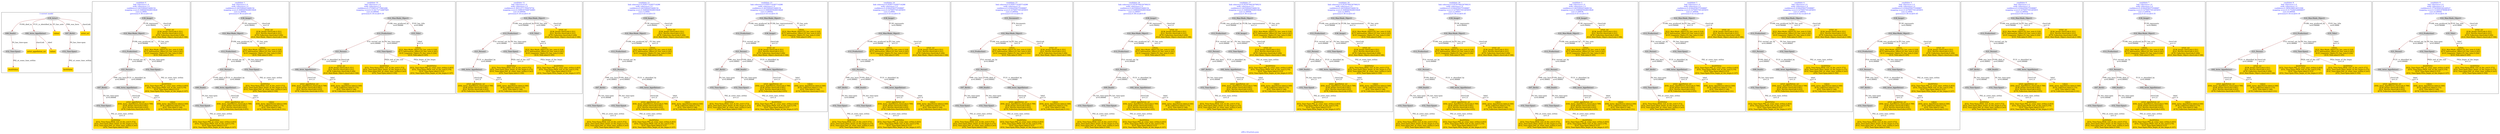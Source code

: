 digraph n0 {
fontcolor="blue"
remincross="true"
label="s09-s-18-artists.json"
subgraph cluster_0 {
label="1-correct model"
n2[style="filled",color="white",fillcolor="lightgray",label="E39_Actor1"];
n3[style="filled",color="white",fillcolor="lightgray",label="E69_Death1"];
n4[style="filled",color="white",fillcolor="lightgray",label="E82_Actor_Appellation1"];
n5[shape="plaintext",style="filled",fillcolor="gold",label="values"];
n6[style="filled",color="white",fillcolor="lightgray",label="E67_Birth1"];
n7[shape="plaintext",style="filled",fillcolor="gold",label="artist_uri"];
n8[style="filled",color="white",fillcolor="lightgray",label="E52_Time-Span1"];
n9[shape="plaintext",style="filled",fillcolor="gold",label="birthValue"];
n10[style="filled",color="white",fillcolor="lightgray",label="E52_Time-Span2"];
n11[shape="plaintext",style="filled",fillcolor="gold",label="deathValue"];
n12[shape="plaintext",style="filled",fillcolor="gold",label="artist_appellation_uri"];
n13[shape="plaintext",style="filled",fillcolor="gold",label="values"];
}
subgraph cluster_1 {
label="candidate 0\nlink coherence:1.0\nnode coherence:1.0\nconfidence:0.4435064453468154\nmapping score:0.5089465928933828\ncost:12.9994\n-precision:0.38-recall:0.45"
n15[style="filled",color="white",fillcolor="lightgray",label="E12_Production1"];
n16[style="filled",color="white",fillcolor="lightgray",label="E21_Person1"];
n17[style="filled",color="white",fillcolor="lightgray",label="E52_Time-Span2"];
n18[style="filled",color="white",fillcolor="lightgray",label="E67_Birth1"];
n19[style="filled",color="white",fillcolor="lightgray",label="E82_Actor_Appellation1"];
n20[style="filled",color="white",fillcolor="lightgray",label="E22_Man-Made_Object1"];
n21[style="filled",color="white",fillcolor="lightgray",label="E38_Image1"];
n22[style="filled",color="white",fillcolor="lightgray",label="E52_Time-Span1"];
n23[shape="plaintext",style="filled",fillcolor="gold",label="values\n[E22_Man-Made_Object,P3_has_note,0.318]\n[E73_Information_Object,P3_has_note,0.291]\n[E33_Linguistic_Object,P3_has_note,0.226]\n[E35_Title,label,0.165]"];
n24[shape="plaintext",style="filled",fillcolor="gold",label="artist_appellation_uri\n[E82_Actor_Appellation,classLink,0.799]\n[E38_Image,classLink,0.091]\n[E21_Person,classLink,0.055]\n[E78_Collection,classLink,0.055]"];
n25[shape="plaintext",style="filled",fillcolor="gold",label="birthValue\n[E52_Time-Span,P82b_end_of_the_end,0.373]\n[E52_Time-Span,P82a_begin_of_the_begin,0.275]\n[E52_Time-Span,P82_at_some_time_within,0.243]\n[E52_Time-Span,label,0.109]"];
n26[shape="plaintext",style="filled",fillcolor="gold",label="values\n[E82_Actor_Appellation,label,0.546]\n[E78_Collection,label,0.175]\n[E35_Title,label,0.148]\n[E78_Collection,classLink,0.131]"];
n27[shape="plaintext",style="filled",fillcolor="gold",label="deathValue\n[E52_Time-Span,P82_at_some_time_within,0.403]\n[E52_Time-Span,P82b_end_of_the_end,0.278]\n[E52_Time-Span,label,0.212]\n[E52_Time-Span,P82a_begin_of_the_begin,0.107]"];
n28[shape="plaintext",style="filled",fillcolor="gold",label="artist_uri\n[E38_Image,classLink,0.351]\n[E21_Person,classLink,0.251]\n[E78_Collection,classLink,0.209]\n[E22_Man-Made_Object,classLink,0.188]"];
}
subgraph cluster_2 {
label="candidate 1\nlink coherence:1.0\nnode coherence:1.0\nconfidence:0.4435064453468154\nmapping score:0.5089465928933828\ncost:12.99944\n-precision:0.38-recall:0.45"
n30[style="filled",color="white",fillcolor="lightgray",label="E12_Production1"];
n31[style="filled",color="white",fillcolor="lightgray",label="E21_Person1"];
n32[style="filled",color="white",fillcolor="lightgray",label="E52_Time-Span2"];
n33[style="filled",color="white",fillcolor="lightgray",label="E69_Death1"];
n34[style="filled",color="white",fillcolor="lightgray",label="E82_Actor_Appellation1"];
n35[style="filled",color="white",fillcolor="lightgray",label="E22_Man-Made_Object1"];
n36[style="filled",color="white",fillcolor="lightgray",label="E38_Image1"];
n37[style="filled",color="white",fillcolor="lightgray",label="E52_Time-Span4"];
n38[shape="plaintext",style="filled",fillcolor="gold",label="values\n[E22_Man-Made_Object,P3_has_note,0.318]\n[E73_Information_Object,P3_has_note,0.291]\n[E33_Linguistic_Object,P3_has_note,0.226]\n[E35_Title,label,0.165]"];
n39[shape="plaintext",style="filled",fillcolor="gold",label="deathValue\n[E52_Time-Span,P82_at_some_time_within,0.403]\n[E52_Time-Span,P82b_end_of_the_end,0.278]\n[E52_Time-Span,label,0.212]\n[E52_Time-Span,P82a_begin_of_the_begin,0.107]"];
n40[shape="plaintext",style="filled",fillcolor="gold",label="artist_appellation_uri\n[E82_Actor_Appellation,classLink,0.799]\n[E38_Image,classLink,0.091]\n[E21_Person,classLink,0.055]\n[E78_Collection,classLink,0.055]"];
n41[shape="plaintext",style="filled",fillcolor="gold",label="values\n[E82_Actor_Appellation,label,0.546]\n[E78_Collection,label,0.175]\n[E35_Title,label,0.148]\n[E78_Collection,classLink,0.131]"];
n42[shape="plaintext",style="filled",fillcolor="gold",label="artist_uri\n[E38_Image,classLink,0.351]\n[E21_Person,classLink,0.251]\n[E78_Collection,classLink,0.209]\n[E22_Man-Made_Object,classLink,0.188]"];
n43[shape="plaintext",style="filled",fillcolor="gold",label="birthValue\n[E52_Time-Span,P82b_end_of_the_end,0.373]\n[E52_Time-Span,P82a_begin_of_the_begin,0.275]\n[E52_Time-Span,P82_at_some_time_within,0.243]\n[E52_Time-Span,label,0.109]"];
}
subgraph cluster_3 {
label="candidate 10\nlink coherence:1.0\nnode coherence:1.0\nconfidence:0.37358514773963286\nmapping score:0.5134172714687665\ncost:10.99949\n-precision:0.18-recall:0.18"
n45[style="filled",color="white",fillcolor="lightgray",label="E12_Production1"];
n46[style="filled",color="white",fillcolor="lightgray",label="E21_Person1"];
n47[style="filled",color="white",fillcolor="lightgray",label="E52_Time-Span2"];
n48[style="filled",color="white",fillcolor="lightgray",label="E82_Actor_Appellation1"];
n49[style="filled",color="white",fillcolor="lightgray",label="E22_Man-Made_Object1"];
n50[style="filled",color="white",fillcolor="lightgray",label="E35_Title1"];
n51[shape="plaintext",style="filled",fillcolor="gold",label="birthValue\n[E52_Time-Span,P82b_end_of_the_end,0.373]\n[E52_Time-Span,P82a_begin_of_the_begin,0.275]\n[E52_Time-Span,P82_at_some_time_within,0.243]\n[E52_Time-Span,label,0.109]"];
n52[shape="plaintext",style="filled",fillcolor="gold",label="values\n[E22_Man-Made_Object,P3_has_note,0.318]\n[E73_Information_Object,P3_has_note,0.291]\n[E33_Linguistic_Object,P3_has_note,0.226]\n[E35_Title,label,0.165]"];
n53[shape="plaintext",style="filled",fillcolor="gold",label="artist_appellation_uri\n[E82_Actor_Appellation,classLink,0.799]\n[E38_Image,classLink,0.091]\n[E21_Person,classLink,0.055]\n[E78_Collection,classLink,0.055]"];
n54[shape="plaintext",style="filled",fillcolor="gold",label="values\n[E82_Actor_Appellation,label,0.546]\n[E78_Collection,label,0.175]\n[E35_Title,label,0.148]\n[E78_Collection,classLink,0.131]"];
n55[shape="plaintext",style="filled",fillcolor="gold",label="artist_uri\n[E38_Image,classLink,0.351]\n[E21_Person,classLink,0.251]\n[E78_Collection,classLink,0.209]\n[E22_Man-Made_Object,classLink,0.188]"];
n56[shape="plaintext",style="filled",fillcolor="gold",label="deathValue\n[E52_Time-Span,P82_at_some_time_within,0.403]\n[E52_Time-Span,P82b_end_of_the_end,0.278]\n[E52_Time-Span,label,0.212]\n[E52_Time-Span,P82a_begin_of_the_begin,0.107]"];
}
subgraph cluster_4 {
label="candidate 11\nlink coherence:1.0\nnode coherence:1.0\nconfidence:0.36312571795679754\nmapping score:0.5099307948744881\ncost:10.99949\n-precision:0.18-recall:0.18"
n58[style="filled",color="white",fillcolor="lightgray",label="E12_Production1"];
n59[style="filled",color="white",fillcolor="lightgray",label="E21_Person1"];
n60[style="filled",color="white",fillcolor="lightgray",label="E52_Time-Span2"];
n61[style="filled",color="white",fillcolor="lightgray",label="E82_Actor_Appellation1"];
n62[style="filled",color="white",fillcolor="lightgray",label="E22_Man-Made_Object1"];
n63[style="filled",color="white",fillcolor="lightgray",label="E35_Title1"];
n64[shape="plaintext",style="filled",fillcolor="gold",label="birthValue\n[E52_Time-Span,P82b_end_of_the_end,0.373]\n[E52_Time-Span,P82a_begin_of_the_begin,0.275]\n[E52_Time-Span,P82_at_some_time_within,0.243]\n[E52_Time-Span,label,0.109]"];
n65[shape="plaintext",style="filled",fillcolor="gold",label="values\n[E22_Man-Made_Object,P3_has_note,0.318]\n[E73_Information_Object,P3_has_note,0.291]\n[E33_Linguistic_Object,P3_has_note,0.226]\n[E35_Title,label,0.165]"];
n66[shape="plaintext",style="filled",fillcolor="gold",label="artist_appellation_uri\n[E82_Actor_Appellation,classLink,0.799]\n[E38_Image,classLink,0.091]\n[E21_Person,classLink,0.055]\n[E78_Collection,classLink,0.055]"];
n67[shape="plaintext",style="filled",fillcolor="gold",label="values\n[E82_Actor_Appellation,label,0.546]\n[E78_Collection,label,0.175]\n[E35_Title,label,0.148]\n[E78_Collection,classLink,0.131]"];
n68[shape="plaintext",style="filled",fillcolor="gold",label="deathValue\n[E52_Time-Span,P82_at_some_time_within,0.403]\n[E52_Time-Span,P82b_end_of_the_end,0.278]\n[E52_Time-Span,label,0.212]\n[E52_Time-Span,P82a_begin_of_the_begin,0.107]"];
n69[shape="plaintext",style="filled",fillcolor="gold",label="artist_uri\n[E38_Image,classLink,0.351]\n[E21_Person,classLink,0.251]\n[E78_Collection,classLink,0.209]\n[E22_Man-Made_Object,classLink,0.188]"];
}
subgraph cluster_5 {
label="candidate 12\nlink coherence:0.9285714285714286\nnode coherence:1.0\nconfidence:0.4435064453468154\nmapping score:0.5089465928933828\ncost:13.9994\n-precision:0.43-recall:0.55"
n71[style="filled",color="white",fillcolor="lightgray",label="E12_Production1"];
n72[style="filled",color="white",fillcolor="lightgray",label="E21_Person1"];
n73[style="filled",color="white",fillcolor="lightgray",label="E67_Birth1"];
n74[style="filled",color="white",fillcolor="lightgray",label="E69_Death1"];
n75[style="filled",color="white",fillcolor="lightgray",label="E82_Actor_Appellation1"];
n76[style="filled",color="white",fillcolor="lightgray",label="E22_Man-Made_Object1"];
n77[style="filled",color="white",fillcolor="lightgray",label="E38_Image1"];
n78[style="filled",color="white",fillcolor="lightgray",label="E52_Time-Span1"];
n79[style="filled",color="white",fillcolor="lightgray",label="E52_Time-Span4"];
n80[shape="plaintext",style="filled",fillcolor="gold",label="values\n[E22_Man-Made_Object,P3_has_note,0.318]\n[E73_Information_Object,P3_has_note,0.291]\n[E33_Linguistic_Object,P3_has_note,0.226]\n[E35_Title,label,0.165]"];
n81[shape="plaintext",style="filled",fillcolor="gold",label="deathValue\n[E52_Time-Span,P82_at_some_time_within,0.403]\n[E52_Time-Span,P82b_end_of_the_end,0.278]\n[E52_Time-Span,label,0.212]\n[E52_Time-Span,P82a_begin_of_the_begin,0.107]"];
n82[shape="plaintext",style="filled",fillcolor="gold",label="artist_appellation_uri\n[E82_Actor_Appellation,classLink,0.799]\n[E38_Image,classLink,0.091]\n[E21_Person,classLink,0.055]\n[E78_Collection,classLink,0.055]"];
n83[shape="plaintext",style="filled",fillcolor="gold",label="birthValue\n[E52_Time-Span,P82b_end_of_the_end,0.373]\n[E52_Time-Span,P82a_begin_of_the_begin,0.275]\n[E52_Time-Span,P82_at_some_time_within,0.243]\n[E52_Time-Span,label,0.109]"];
n84[shape="plaintext",style="filled",fillcolor="gold",label="values\n[E82_Actor_Appellation,label,0.546]\n[E78_Collection,label,0.175]\n[E35_Title,label,0.148]\n[E78_Collection,classLink,0.131]"];
n85[shape="plaintext",style="filled",fillcolor="gold",label="artist_uri\n[E38_Image,classLink,0.351]\n[E21_Person,classLink,0.251]\n[E78_Collection,classLink,0.209]\n[E22_Man-Made_Object,classLink,0.188]"];
}
subgraph cluster_6 {
label="candidate 13\nlink coherence:0.9285714285714286\nnode coherence:1.0\nconfidence:0.4435064453468154\nmapping score:0.5089465928933828\ncost:13.99944\n-precision:0.43-recall:0.55"
n87[style="filled",color="white",fillcolor="lightgray",label="E12_Production1"];
n88[style="filled",color="white",fillcolor="lightgray",label="E21_Person1"];
n89[style="filled",color="white",fillcolor="lightgray",label="E67_Birth1"];
n90[style="filled",color="white",fillcolor="lightgray",label="E69_Death1"];
n91[style="filled",color="white",fillcolor="lightgray",label="E82_Actor_Appellation1"];
n92[style="filled",color="white",fillcolor="lightgray",label="E22_Man-Made_Object1"];
n93[style="filled",color="white",fillcolor="lightgray",label="E38_Image1"];
n94[style="filled",color="white",fillcolor="lightgray",label="E52_Time-Span1"];
n95[style="filled",color="white",fillcolor="lightgray",label="E52_Time-Span3"];
n96[shape="plaintext",style="filled",fillcolor="gold",label="values\n[E22_Man-Made_Object,P3_has_note,0.318]\n[E73_Information_Object,P3_has_note,0.291]\n[E33_Linguistic_Object,P3_has_note,0.226]\n[E35_Title,label,0.165]"];
n97[shape="plaintext",style="filled",fillcolor="gold",label="deathValue\n[E52_Time-Span,P82_at_some_time_within,0.403]\n[E52_Time-Span,P82b_end_of_the_end,0.278]\n[E52_Time-Span,label,0.212]\n[E52_Time-Span,P82a_begin_of_the_begin,0.107]"];
n98[shape="plaintext",style="filled",fillcolor="gold",label="artist_appellation_uri\n[E82_Actor_Appellation,classLink,0.799]\n[E38_Image,classLink,0.091]\n[E21_Person,classLink,0.055]\n[E78_Collection,classLink,0.055]"];
n99[shape="plaintext",style="filled",fillcolor="gold",label="birthValue\n[E52_Time-Span,P82b_end_of_the_end,0.373]\n[E52_Time-Span,P82a_begin_of_the_begin,0.275]\n[E52_Time-Span,P82_at_some_time_within,0.243]\n[E52_Time-Span,label,0.109]"];
n100[shape="plaintext",style="filled",fillcolor="gold",label="values\n[E82_Actor_Appellation,label,0.546]\n[E78_Collection,label,0.175]\n[E35_Title,label,0.148]\n[E78_Collection,classLink,0.131]"];
n101[shape="plaintext",style="filled",fillcolor="gold",label="artist_uri\n[E38_Image,classLink,0.351]\n[E21_Person,classLink,0.251]\n[E78_Collection,classLink,0.209]\n[E22_Man-Made_Object,classLink,0.188]"];
}
subgraph cluster_7 {
label="candidate 14\nlink coherence:0.9285714285714286\nnode coherence:1.0\nconfidence:0.41642058375508967\nmapping score:0.5276957501405855\ncost:13.9994\n-precision:0.43-recall:0.55"
n103[style="filled",color="white",fillcolor="lightgray",label="E12_Production1"];
n104[style="filled",color="white",fillcolor="lightgray",label="E21_Person1"];
n105[style="filled",color="white",fillcolor="lightgray",label="E67_Birth1"];
n106[style="filled",color="white",fillcolor="lightgray",label="E69_Death1"];
n107[style="filled",color="white",fillcolor="lightgray",label="E82_Actor_Appellation1"];
n108[style="filled",color="white",fillcolor="lightgray",label="E22_Man-Made_Object1"];
n109[style="filled",color="white",fillcolor="lightgray",label="E38_Image1"];
n110[style="filled",color="white",fillcolor="lightgray",label="E52_Time-Span1"];
n111[style="filled",color="white",fillcolor="lightgray",label="E52_Time-Span4"];
n112[shape="plaintext",style="filled",fillcolor="gold",label="values\n[E22_Man-Made_Object,P3_has_note,0.318]\n[E73_Information_Object,P3_has_note,0.291]\n[E33_Linguistic_Object,P3_has_note,0.226]\n[E35_Title,label,0.165]"];
n113[shape="plaintext",style="filled",fillcolor="gold",label="deathValue\n[E52_Time-Span,P82_at_some_time_within,0.403]\n[E52_Time-Span,P82b_end_of_the_end,0.278]\n[E52_Time-Span,label,0.212]\n[E52_Time-Span,P82a_begin_of_the_begin,0.107]"];
n114[shape="plaintext",style="filled",fillcolor="gold",label="artist_appellation_uri\n[E82_Actor_Appellation,classLink,0.799]\n[E38_Image,classLink,0.091]\n[E21_Person,classLink,0.055]\n[E78_Collection,classLink,0.055]"];
n115[shape="plaintext",style="filled",fillcolor="gold",label="birthValue\n[E52_Time-Span,P82b_end_of_the_end,0.373]\n[E52_Time-Span,P82a_begin_of_the_begin,0.275]\n[E52_Time-Span,P82_at_some_time_within,0.243]\n[E52_Time-Span,label,0.109]"];
n116[shape="plaintext",style="filled",fillcolor="gold",label="values\n[E82_Actor_Appellation,label,0.546]\n[E78_Collection,label,0.175]\n[E35_Title,label,0.148]\n[E78_Collection,classLink,0.131]"];
n117[shape="plaintext",style="filled",fillcolor="gold",label="artist_uri\n[E38_Image,classLink,0.351]\n[E21_Person,classLink,0.251]\n[E78_Collection,classLink,0.209]\n[E22_Man-Made_Object,classLink,0.188]"];
}
subgraph cluster_8 {
label="candidate 15\nlink coherence:0.9285714285714286\nnode coherence:1.0\nconfidence:0.41642058375508967\nmapping score:0.5276957501405855\ncost:13.99944\n-precision:0.43-recall:0.55"
n119[style="filled",color="white",fillcolor="lightgray",label="E12_Production1"];
n120[style="filled",color="white",fillcolor="lightgray",label="E21_Person1"];
n121[style="filled",color="white",fillcolor="lightgray",label="E67_Birth1"];
n122[style="filled",color="white",fillcolor="lightgray",label="E69_Death1"];
n123[style="filled",color="white",fillcolor="lightgray",label="E82_Actor_Appellation1"];
n124[style="filled",color="white",fillcolor="lightgray",label="E22_Man-Made_Object1"];
n125[style="filled",color="white",fillcolor="lightgray",label="E31_Document1"];
n126[style="filled",color="white",fillcolor="lightgray",label="E52_Time-Span1"];
n127[style="filled",color="white",fillcolor="lightgray",label="E52_Time-Span3"];
n128[shape="plaintext",style="filled",fillcolor="gold",label="values\n[E22_Man-Made_Object,P3_has_note,0.318]\n[E73_Information_Object,P3_has_note,0.291]\n[E33_Linguistic_Object,P3_has_note,0.226]\n[E35_Title,label,0.165]"];
n129[shape="plaintext",style="filled",fillcolor="gold",label="deathValue\n[E52_Time-Span,P82_at_some_time_within,0.403]\n[E52_Time-Span,P82b_end_of_the_end,0.278]\n[E52_Time-Span,label,0.212]\n[E52_Time-Span,P82a_begin_of_the_begin,0.107]"];
n130[shape="plaintext",style="filled",fillcolor="gold",label="artist_appellation_uri\n[E82_Actor_Appellation,classLink,0.799]\n[E38_Image,classLink,0.091]\n[E21_Person,classLink,0.055]\n[E78_Collection,classLink,0.055]"];
n131[shape="plaintext",style="filled",fillcolor="gold",label="birthValue\n[E52_Time-Span,P82b_end_of_the_end,0.373]\n[E52_Time-Span,P82a_begin_of_the_begin,0.275]\n[E52_Time-Span,P82_at_some_time_within,0.243]\n[E52_Time-Span,label,0.109]"];
n132[shape="plaintext",style="filled",fillcolor="gold",label="values\n[E82_Actor_Appellation,label,0.546]\n[E78_Collection,label,0.175]\n[E35_Title,label,0.148]\n[E78_Collection,classLink,0.131]"];
n133[shape="plaintext",style="filled",fillcolor="gold",label="artist_uri\n[E38_Image,classLink,0.351]\n[E21_Person,classLink,0.251]\n[E78_Collection,classLink,0.209]\n[E22_Man-Made_Object,classLink,0.188]"];
}
subgraph cluster_9 {
label="candidate 16\nlink coherence:0.9230769230769231\nnode coherence:1.0\nconfidence:0.4435064453468154\nmapping score:0.5089465928933828\ncost:12.99947\n-precision:0.38-recall:0.45"
n135[style="filled",color="white",fillcolor="lightgray",label="E12_Production1"];
n136[style="filled",color="white",fillcolor="lightgray",label="E21_Person1"];
n137[style="filled",color="white",fillcolor="lightgray",label="E69_Death1"];
n138[style="filled",color="white",fillcolor="lightgray",label="E82_Actor_Appellation1"];
n139[style="filled",color="white",fillcolor="lightgray",label="E22_Man-Made_Object1"];
n140[style="filled",color="white",fillcolor="lightgray",label="E38_Image1"];
n141[style="filled",color="white",fillcolor="lightgray",label="E52_Time-Span3"];
n142[style="filled",color="white",fillcolor="lightgray",label="E52_Time-Span4"];
n143[shape="plaintext",style="filled",fillcolor="gold",label="values\n[E22_Man-Made_Object,P3_has_note,0.318]\n[E73_Information_Object,P3_has_note,0.291]\n[E33_Linguistic_Object,P3_has_note,0.226]\n[E35_Title,label,0.165]"];
n144[shape="plaintext",style="filled",fillcolor="gold",label="deathValue\n[E52_Time-Span,P82_at_some_time_within,0.403]\n[E52_Time-Span,P82b_end_of_the_end,0.278]\n[E52_Time-Span,label,0.212]\n[E52_Time-Span,P82a_begin_of_the_begin,0.107]"];
n145[shape="plaintext",style="filled",fillcolor="gold",label="birthValue\n[E52_Time-Span,P82b_end_of_the_end,0.373]\n[E52_Time-Span,P82a_begin_of_the_begin,0.275]\n[E52_Time-Span,P82_at_some_time_within,0.243]\n[E52_Time-Span,label,0.109]"];
n146[shape="plaintext",style="filled",fillcolor="gold",label="artist_appellation_uri\n[E82_Actor_Appellation,classLink,0.799]\n[E38_Image,classLink,0.091]\n[E21_Person,classLink,0.055]\n[E78_Collection,classLink,0.055]"];
n147[shape="plaintext",style="filled",fillcolor="gold",label="values\n[E82_Actor_Appellation,label,0.546]\n[E78_Collection,label,0.175]\n[E35_Title,label,0.148]\n[E78_Collection,classLink,0.131]"];
n148[shape="plaintext",style="filled",fillcolor="gold",label="artist_uri\n[E38_Image,classLink,0.351]\n[E21_Person,classLink,0.251]\n[E78_Collection,classLink,0.209]\n[E22_Man-Made_Object,classLink,0.188]"];
}
subgraph cluster_10 {
label="candidate 17\nlink coherence:0.9230769230769231\nnode coherence:1.0\nconfidence:0.4435064453468154\nmapping score:0.5089465928933828\ncost:12.99948\n-precision:0.38-recall:0.45"
n150[style="filled",color="white",fillcolor="lightgray",label="E12_Production1"];
n151[style="filled",color="white",fillcolor="lightgray",label="E21_Person1"];
n152[style="filled",color="white",fillcolor="lightgray",label="E52_Time-Span2"];
n153[style="filled",color="white",fillcolor="lightgray",label="E67_Birth1"];
n154[style="filled",color="white",fillcolor="lightgray",label="E82_Actor_Appellation1"];
n155[style="filled",color="white",fillcolor="lightgray",label="E22_Man-Made_Object1"];
n156[style="filled",color="white",fillcolor="lightgray",label="E38_Image1"];
n157[style="filled",color="white",fillcolor="lightgray",label="E52_Time-Span1"];
n158[shape="plaintext",style="filled",fillcolor="gold",label="values\n[E22_Man-Made_Object,P3_has_note,0.318]\n[E73_Information_Object,P3_has_note,0.291]\n[E33_Linguistic_Object,P3_has_note,0.226]\n[E35_Title,label,0.165]"];
n159[shape="plaintext",style="filled",fillcolor="gold",label="artist_appellation_uri\n[E82_Actor_Appellation,classLink,0.799]\n[E38_Image,classLink,0.091]\n[E21_Person,classLink,0.055]\n[E78_Collection,classLink,0.055]"];
n160[shape="plaintext",style="filled",fillcolor="gold",label="birthValue\n[E52_Time-Span,P82b_end_of_the_end,0.373]\n[E52_Time-Span,P82a_begin_of_the_begin,0.275]\n[E52_Time-Span,P82_at_some_time_within,0.243]\n[E52_Time-Span,label,0.109]"];
n161[shape="plaintext",style="filled",fillcolor="gold",label="values\n[E82_Actor_Appellation,label,0.546]\n[E78_Collection,label,0.175]\n[E35_Title,label,0.148]\n[E78_Collection,classLink,0.131]"];
n162[shape="plaintext",style="filled",fillcolor="gold",label="deathValue\n[E52_Time-Span,P82_at_some_time_within,0.403]\n[E52_Time-Span,P82b_end_of_the_end,0.278]\n[E52_Time-Span,label,0.212]\n[E52_Time-Span,P82a_begin_of_the_begin,0.107]"];
n163[shape="plaintext",style="filled",fillcolor="gold",label="artist_uri\n[E38_Image,classLink,0.351]\n[E21_Person,classLink,0.251]\n[E78_Collection,classLink,0.209]\n[E22_Man-Made_Object,classLink,0.188]"];
}
subgraph cluster_11 {
label="candidate 18\nlink coherence:0.9230769230769231\nnode coherence:1.0\nconfidence:0.4435064453468154\nmapping score:0.5089465928933828\ncost:12.99952\n-precision:0.38-recall:0.45"
n165[style="filled",color="white",fillcolor="lightgray",label="E12_Production1"];
n166[style="filled",color="white",fillcolor="lightgray",label="E21_Person1"];
n167[style="filled",color="white",fillcolor="lightgray",label="E52_Time-Span2"];
n168[style="filled",color="white",fillcolor="lightgray",label="E69_Death1"];
n169[style="filled",color="white",fillcolor="lightgray",label="E82_Actor_Appellation1"];
n170[style="filled",color="white",fillcolor="lightgray",label="E22_Man-Made_Object1"];
n171[style="filled",color="white",fillcolor="lightgray",label="E38_Image1"];
n172[style="filled",color="white",fillcolor="lightgray",label="E52_Time-Span4"];
n173[shape="plaintext",style="filled",fillcolor="gold",label="values\n[E22_Man-Made_Object,P3_has_note,0.318]\n[E73_Information_Object,P3_has_note,0.291]\n[E33_Linguistic_Object,P3_has_note,0.226]\n[E35_Title,label,0.165]"];
n174[shape="plaintext",style="filled",fillcolor="gold",label="deathValue\n[E52_Time-Span,P82_at_some_time_within,0.403]\n[E52_Time-Span,P82b_end_of_the_end,0.278]\n[E52_Time-Span,label,0.212]\n[E52_Time-Span,P82a_begin_of_the_begin,0.107]"];
n175[shape="plaintext",style="filled",fillcolor="gold",label="artist_appellation_uri\n[E82_Actor_Appellation,classLink,0.799]\n[E38_Image,classLink,0.091]\n[E21_Person,classLink,0.055]\n[E78_Collection,classLink,0.055]"];
n176[shape="plaintext",style="filled",fillcolor="gold",label="values\n[E82_Actor_Appellation,label,0.546]\n[E78_Collection,label,0.175]\n[E35_Title,label,0.148]\n[E78_Collection,classLink,0.131]"];
n177[shape="plaintext",style="filled",fillcolor="gold",label="artist_uri\n[E38_Image,classLink,0.351]\n[E21_Person,classLink,0.251]\n[E78_Collection,classLink,0.209]\n[E22_Man-Made_Object,classLink,0.188]"];
n178[shape="plaintext",style="filled",fillcolor="gold",label="birthValue\n[E52_Time-Span,P82b_end_of_the_end,0.373]\n[E52_Time-Span,P82a_begin_of_the_begin,0.275]\n[E52_Time-Span,P82_at_some_time_within,0.243]\n[E52_Time-Span,label,0.109]"];
}
subgraph cluster_12 {
label="candidate 19\nlink coherence:0.9230769230769231\nnode coherence:1.0\nconfidence:0.41642058375508967\nmapping score:0.5276957501405855\ncost:12.99947\n-precision:0.38-recall:0.45"
n180[style="filled",color="white",fillcolor="lightgray",label="E12_Production1"];
n181[style="filled",color="white",fillcolor="lightgray",label="E21_Person1"];
n182[style="filled",color="white",fillcolor="lightgray",label="E69_Death1"];
n183[style="filled",color="white",fillcolor="lightgray",label="E82_Actor_Appellation1"];
n184[style="filled",color="white",fillcolor="lightgray",label="E22_Man-Made_Object1"];
n185[style="filled",color="white",fillcolor="lightgray",label="E38_Image1"];
n186[style="filled",color="white",fillcolor="lightgray",label="E52_Time-Span3"];
n187[style="filled",color="white",fillcolor="lightgray",label="E52_Time-Span4"];
n188[shape="plaintext",style="filled",fillcolor="gold",label="values\n[E22_Man-Made_Object,P3_has_note,0.318]\n[E73_Information_Object,P3_has_note,0.291]\n[E33_Linguistic_Object,P3_has_note,0.226]\n[E35_Title,label,0.165]"];
n189[shape="plaintext",style="filled",fillcolor="gold",label="deathValue\n[E52_Time-Span,P82_at_some_time_within,0.403]\n[E52_Time-Span,P82b_end_of_the_end,0.278]\n[E52_Time-Span,label,0.212]\n[E52_Time-Span,P82a_begin_of_the_begin,0.107]"];
n190[shape="plaintext",style="filled",fillcolor="gold",label="birthValue\n[E52_Time-Span,P82b_end_of_the_end,0.373]\n[E52_Time-Span,P82a_begin_of_the_begin,0.275]\n[E52_Time-Span,P82_at_some_time_within,0.243]\n[E52_Time-Span,label,0.109]"];
n191[shape="plaintext",style="filled",fillcolor="gold",label="artist_appellation_uri\n[E82_Actor_Appellation,classLink,0.799]\n[E38_Image,classLink,0.091]\n[E21_Person,classLink,0.055]\n[E78_Collection,classLink,0.055]"];
n192[shape="plaintext",style="filled",fillcolor="gold",label="values\n[E82_Actor_Appellation,label,0.546]\n[E78_Collection,label,0.175]\n[E35_Title,label,0.148]\n[E78_Collection,classLink,0.131]"];
n193[shape="plaintext",style="filled",fillcolor="gold",label="artist_uri\n[E38_Image,classLink,0.351]\n[E21_Person,classLink,0.251]\n[E78_Collection,classLink,0.209]\n[E22_Man-Made_Object,classLink,0.188]"];
}
subgraph cluster_13 {
label="candidate 2\nlink coherence:1.0\nnode coherence:1.0\nconfidence:0.4435064453468154\nmapping score:0.5089465928933828\ncost:13.99936\n-precision:0.43-recall:0.55"
n195[style="filled",color="white",fillcolor="lightgray",label="E12_Production1"];
n196[style="filled",color="white",fillcolor="lightgray",label="E21_Person1"];
n197[style="filled",color="white",fillcolor="lightgray",label="E67_Birth1"];
n198[style="filled",color="white",fillcolor="lightgray",label="E69_Death1"];
n199[style="filled",color="white",fillcolor="lightgray",label="E82_Actor_Appellation1"];
n200[style="filled",color="white",fillcolor="lightgray",label="E22_Man-Made_Object1"];
n201[style="filled",color="white",fillcolor="lightgray",label="E38_Image1"];
n202[style="filled",color="white",fillcolor="lightgray",label="E52_Time-Span1"];
n203[style="filled",color="white",fillcolor="lightgray",label="E52_Time-Span3"];
n204[shape="plaintext",style="filled",fillcolor="gold",label="values\n[E22_Man-Made_Object,P3_has_note,0.318]\n[E73_Information_Object,P3_has_note,0.291]\n[E33_Linguistic_Object,P3_has_note,0.226]\n[E35_Title,label,0.165]"];
n205[shape="plaintext",style="filled",fillcolor="gold",label="deathValue\n[E52_Time-Span,P82_at_some_time_within,0.403]\n[E52_Time-Span,P82b_end_of_the_end,0.278]\n[E52_Time-Span,label,0.212]\n[E52_Time-Span,P82a_begin_of_the_begin,0.107]"];
n206[shape="plaintext",style="filled",fillcolor="gold",label="artist_appellation_uri\n[E82_Actor_Appellation,classLink,0.799]\n[E38_Image,classLink,0.091]\n[E21_Person,classLink,0.055]\n[E78_Collection,classLink,0.055]"];
n207[shape="plaintext",style="filled",fillcolor="gold",label="birthValue\n[E52_Time-Span,P82b_end_of_the_end,0.373]\n[E52_Time-Span,P82a_begin_of_the_begin,0.275]\n[E52_Time-Span,P82_at_some_time_within,0.243]\n[E52_Time-Span,label,0.109]"];
n208[shape="plaintext",style="filled",fillcolor="gold",label="values\n[E82_Actor_Appellation,label,0.546]\n[E78_Collection,label,0.175]\n[E35_Title,label,0.148]\n[E78_Collection,classLink,0.131]"];
n209[shape="plaintext",style="filled",fillcolor="gold",label="artist_uri\n[E38_Image,classLink,0.351]\n[E21_Person,classLink,0.251]\n[E78_Collection,classLink,0.209]\n[E22_Man-Made_Object,classLink,0.188]"];
}
subgraph cluster_14 {
label="candidate 3\nlink coherence:1.0\nnode coherence:1.0\nconfidence:0.41642058375508967\nmapping score:0.5276957501405855\ncost:11.99948\n-precision:0.42-recall:0.45"
n211[style="filled",color="white",fillcolor="lightgray",label="E12_Production1"];
n212[style="filled",color="white",fillcolor="lightgray",label="E21_Person1"];
n213[style="filled",color="white",fillcolor="lightgray",label="E52_Time-Span2"];
n214[style="filled",color="white",fillcolor="lightgray",label="E67_Birth1"];
n215[style="filled",color="white",fillcolor="lightgray",label="E82_Actor_Appellation1"];
n216[style="filled",color="white",fillcolor="lightgray",label="E22_Man-Made_Object1"];
n217[style="filled",color="white",fillcolor="lightgray",label="E52_Time-Span1"];
n218[shape="plaintext",style="filled",fillcolor="gold",label="values\n[E22_Man-Made_Object,P3_has_note,0.318]\n[E73_Information_Object,P3_has_note,0.291]\n[E33_Linguistic_Object,P3_has_note,0.226]\n[E35_Title,label,0.165]"];
n219[shape="plaintext",style="filled",fillcolor="gold",label="artist_appellation_uri\n[E82_Actor_Appellation,classLink,0.799]\n[E38_Image,classLink,0.091]\n[E21_Person,classLink,0.055]\n[E78_Collection,classLink,0.055]"];
n220[shape="plaintext",style="filled",fillcolor="gold",label="birthValue\n[E52_Time-Span,P82b_end_of_the_end,0.373]\n[E52_Time-Span,P82a_begin_of_the_begin,0.275]\n[E52_Time-Span,P82_at_some_time_within,0.243]\n[E52_Time-Span,label,0.109]"];
n221[shape="plaintext",style="filled",fillcolor="gold",label="values\n[E82_Actor_Appellation,label,0.546]\n[E78_Collection,label,0.175]\n[E35_Title,label,0.148]\n[E78_Collection,classLink,0.131]"];
n222[shape="plaintext",style="filled",fillcolor="gold",label="artist_uri\n[E38_Image,classLink,0.351]\n[E21_Person,classLink,0.251]\n[E78_Collection,classLink,0.209]\n[E22_Man-Made_Object,classLink,0.188]"];
n223[shape="plaintext",style="filled",fillcolor="gold",label="deathValue\n[E52_Time-Span,P82_at_some_time_within,0.403]\n[E52_Time-Span,P82b_end_of_the_end,0.278]\n[E52_Time-Span,label,0.212]\n[E52_Time-Span,P82a_begin_of_the_begin,0.107]"];
}
subgraph cluster_15 {
label="candidate 4\nlink coherence:1.0\nnode coherence:1.0\nconfidence:0.41642058375508967\nmapping score:0.5276957501405855\ncost:11.99952\n-precision:0.42-recall:0.45"
n225[style="filled",color="white",fillcolor="lightgray",label="E12_Production1"];
n226[style="filled",color="white",fillcolor="lightgray",label="E21_Person1"];
n227[style="filled",color="white",fillcolor="lightgray",label="E52_Time-Span2"];
n228[style="filled",color="white",fillcolor="lightgray",label="E69_Death1"];
n229[style="filled",color="white",fillcolor="lightgray",label="E82_Actor_Appellation1"];
n230[style="filled",color="white",fillcolor="lightgray",label="E22_Man-Made_Object1"];
n231[style="filled",color="white",fillcolor="lightgray",label="E52_Time-Span4"];
n232[shape="plaintext",style="filled",fillcolor="gold",label="values\n[E22_Man-Made_Object,P3_has_note,0.318]\n[E73_Information_Object,P3_has_note,0.291]\n[E33_Linguistic_Object,P3_has_note,0.226]\n[E35_Title,label,0.165]"];
n233[shape="plaintext",style="filled",fillcolor="gold",label="deathValue\n[E52_Time-Span,P82_at_some_time_within,0.403]\n[E52_Time-Span,P82b_end_of_the_end,0.278]\n[E52_Time-Span,label,0.212]\n[E52_Time-Span,P82a_begin_of_the_begin,0.107]"];
n234[shape="plaintext",style="filled",fillcolor="gold",label="artist_appellation_uri\n[E82_Actor_Appellation,classLink,0.799]\n[E38_Image,classLink,0.091]\n[E21_Person,classLink,0.055]\n[E78_Collection,classLink,0.055]"];
n235[shape="plaintext",style="filled",fillcolor="gold",label="values\n[E82_Actor_Appellation,label,0.546]\n[E78_Collection,label,0.175]\n[E35_Title,label,0.148]\n[E78_Collection,classLink,0.131]"];
n236[shape="plaintext",style="filled",fillcolor="gold",label="artist_uri\n[E38_Image,classLink,0.351]\n[E21_Person,classLink,0.251]\n[E78_Collection,classLink,0.209]\n[E22_Man-Made_Object,classLink,0.188]"];
n237[shape="plaintext",style="filled",fillcolor="gold",label="birthValue\n[E52_Time-Span,P82b_end_of_the_end,0.373]\n[E52_Time-Span,P82a_begin_of_the_begin,0.275]\n[E52_Time-Span,P82_at_some_time_within,0.243]\n[E52_Time-Span,label,0.109]"];
}
subgraph cluster_16 {
label="candidate 5\nlink coherence:1.0\nnode coherence:1.0\nconfidence:0.41642058375508967\nmapping score:0.5276957501405855\ncost:12.9994\n-precision:0.38-recall:0.45"
n239[style="filled",color="white",fillcolor="lightgray",label="E12_Production1"];
n240[style="filled",color="white",fillcolor="lightgray",label="E21_Person1"];
n241[style="filled",color="white",fillcolor="lightgray",label="E52_Time-Span2"];
n242[style="filled",color="white",fillcolor="lightgray",label="E67_Birth1"];
n243[style="filled",color="white",fillcolor="lightgray",label="E82_Actor_Appellation1"];
n244[style="filled",color="white",fillcolor="lightgray",label="E22_Man-Made_Object1"];
n245[style="filled",color="white",fillcolor="lightgray",label="E38_Image1"];
n246[style="filled",color="white",fillcolor="lightgray",label="E52_Time-Span1"];
n247[shape="plaintext",style="filled",fillcolor="gold",label="values\n[E22_Man-Made_Object,P3_has_note,0.318]\n[E73_Information_Object,P3_has_note,0.291]\n[E33_Linguistic_Object,P3_has_note,0.226]\n[E35_Title,label,0.165]"];
n248[shape="plaintext",style="filled",fillcolor="gold",label="artist_appellation_uri\n[E82_Actor_Appellation,classLink,0.799]\n[E38_Image,classLink,0.091]\n[E21_Person,classLink,0.055]\n[E78_Collection,classLink,0.055]"];
n249[shape="plaintext",style="filled",fillcolor="gold",label="birthValue\n[E52_Time-Span,P82b_end_of_the_end,0.373]\n[E52_Time-Span,P82a_begin_of_the_begin,0.275]\n[E52_Time-Span,P82_at_some_time_within,0.243]\n[E52_Time-Span,label,0.109]"];
n250[shape="plaintext",style="filled",fillcolor="gold",label="values\n[E82_Actor_Appellation,label,0.546]\n[E78_Collection,label,0.175]\n[E35_Title,label,0.148]\n[E78_Collection,classLink,0.131]"];
n251[shape="plaintext",style="filled",fillcolor="gold",label="artist_uri\n[E38_Image,classLink,0.351]\n[E21_Person,classLink,0.251]\n[E78_Collection,classLink,0.209]\n[E22_Man-Made_Object,classLink,0.188]"];
n252[shape="plaintext",style="filled",fillcolor="gold",label="deathValue\n[E52_Time-Span,P82_at_some_time_within,0.403]\n[E52_Time-Span,P82b_end_of_the_end,0.278]\n[E52_Time-Span,label,0.212]\n[E52_Time-Span,P82a_begin_of_the_begin,0.107]"];
}
subgraph cluster_17 {
label="candidate 6\nlink coherence:1.0\nnode coherence:1.0\nconfidence:0.41642058375508967\nmapping score:0.5276957501405855\ncost:12.99944\n-precision:0.46-recall:0.55"
n254[style="filled",color="white",fillcolor="lightgray",label="E12_Production1"];
n255[style="filled",color="white",fillcolor="lightgray",label="E21_Person1"];
n256[style="filled",color="white",fillcolor="lightgray",label="E67_Birth1"];
n257[style="filled",color="white",fillcolor="lightgray",label="E69_Death1"];
n258[style="filled",color="white",fillcolor="lightgray",label="E82_Actor_Appellation1"];
n259[style="filled",color="white",fillcolor="lightgray",label="E22_Man-Made_Object1"];
n260[style="filled",color="white",fillcolor="lightgray",label="E52_Time-Span1"];
n261[style="filled",color="white",fillcolor="lightgray",label="E52_Time-Span3"];
n262[shape="plaintext",style="filled",fillcolor="gold",label="values\n[E22_Man-Made_Object,P3_has_note,0.318]\n[E73_Information_Object,P3_has_note,0.291]\n[E33_Linguistic_Object,P3_has_note,0.226]\n[E35_Title,label,0.165]"];
n263[shape="plaintext",style="filled",fillcolor="gold",label="deathValue\n[E52_Time-Span,P82_at_some_time_within,0.403]\n[E52_Time-Span,P82b_end_of_the_end,0.278]\n[E52_Time-Span,label,0.212]\n[E52_Time-Span,P82a_begin_of_the_begin,0.107]"];
n264[shape="plaintext",style="filled",fillcolor="gold",label="artist_appellation_uri\n[E82_Actor_Appellation,classLink,0.799]\n[E38_Image,classLink,0.091]\n[E21_Person,classLink,0.055]\n[E78_Collection,classLink,0.055]"];
n265[shape="plaintext",style="filled",fillcolor="gold",label="birthValue\n[E52_Time-Span,P82b_end_of_the_end,0.373]\n[E52_Time-Span,P82a_begin_of_the_begin,0.275]\n[E52_Time-Span,P82_at_some_time_within,0.243]\n[E52_Time-Span,label,0.109]"];
n266[shape="plaintext",style="filled",fillcolor="gold",label="values\n[E82_Actor_Appellation,label,0.546]\n[E78_Collection,label,0.175]\n[E35_Title,label,0.148]\n[E78_Collection,classLink,0.131]"];
n267[shape="plaintext",style="filled",fillcolor="gold",label="artist_uri\n[E38_Image,classLink,0.351]\n[E21_Person,classLink,0.251]\n[E78_Collection,classLink,0.209]\n[E22_Man-Made_Object,classLink,0.188]"];
}
subgraph cluster_18 {
label="candidate 7\nlink coherence:1.0\nnode coherence:1.0\nconfidence:0.41642058375508967\nmapping score:0.5276957501405855\ncost:13.99936\n-precision:0.43-recall:0.55"
n269[style="filled",color="white",fillcolor="lightgray",label="E12_Production1"];
n270[style="filled",color="white",fillcolor="lightgray",label="E21_Person1"];
n271[style="filled",color="white",fillcolor="lightgray",label="E67_Birth1"];
n272[style="filled",color="white",fillcolor="lightgray",label="E69_Death1"];
n273[style="filled",color="white",fillcolor="lightgray",label="E82_Actor_Appellation1"];
n274[style="filled",color="white",fillcolor="lightgray",label="E22_Man-Made_Object1"];
n275[style="filled",color="white",fillcolor="lightgray",label="E38_Image1"];
n276[style="filled",color="white",fillcolor="lightgray",label="E52_Time-Span1"];
n277[style="filled",color="white",fillcolor="lightgray",label="E52_Time-Span3"];
n278[shape="plaintext",style="filled",fillcolor="gold",label="values\n[E22_Man-Made_Object,P3_has_note,0.318]\n[E73_Information_Object,P3_has_note,0.291]\n[E33_Linguistic_Object,P3_has_note,0.226]\n[E35_Title,label,0.165]"];
n279[shape="plaintext",style="filled",fillcolor="gold",label="deathValue\n[E52_Time-Span,P82_at_some_time_within,0.403]\n[E52_Time-Span,P82b_end_of_the_end,0.278]\n[E52_Time-Span,label,0.212]\n[E52_Time-Span,P82a_begin_of_the_begin,0.107]"];
n280[shape="plaintext",style="filled",fillcolor="gold",label="artist_appellation_uri\n[E82_Actor_Appellation,classLink,0.799]\n[E38_Image,classLink,0.091]\n[E21_Person,classLink,0.055]\n[E78_Collection,classLink,0.055]"];
n281[shape="plaintext",style="filled",fillcolor="gold",label="birthValue\n[E52_Time-Span,P82b_end_of_the_end,0.373]\n[E52_Time-Span,P82a_begin_of_the_begin,0.275]\n[E52_Time-Span,P82_at_some_time_within,0.243]\n[E52_Time-Span,label,0.109]"];
n282[shape="plaintext",style="filled",fillcolor="gold",label="values\n[E82_Actor_Appellation,label,0.546]\n[E78_Collection,label,0.175]\n[E35_Title,label,0.148]\n[E78_Collection,classLink,0.131]"];
n283[shape="plaintext",style="filled",fillcolor="gold",label="artist_uri\n[E38_Image,classLink,0.351]\n[E21_Person,classLink,0.251]\n[E78_Collection,classLink,0.209]\n[E22_Man-Made_Object,classLink,0.188]"];
}
subgraph cluster_19 {
label="candidate 8\nlink coherence:1.0\nnode coherence:1.0\nconfidence:0.3859186914053306\nmapping score:0.5175284526906657\ncost:10.99949\n-precision:0.18-recall:0.18"
n285[style="filled",color="white",fillcolor="lightgray",label="E12_Production1"];
n286[style="filled",color="white",fillcolor="lightgray",label="E21_Person1"];
n287[style="filled",color="white",fillcolor="lightgray",label="E52_Time-Span2"];
n288[style="filled",color="white",fillcolor="lightgray",label="E82_Actor_Appellation1"];
n289[style="filled",color="white",fillcolor="lightgray",label="E22_Man-Made_Object1"];
n290[style="filled",color="white",fillcolor="lightgray",label="E35_Title1"];
n291[shape="plaintext",style="filled",fillcolor="gold",label="deathValue\n[E52_Time-Span,P82_at_some_time_within,0.403]\n[E52_Time-Span,P82b_end_of_the_end,0.278]\n[E52_Time-Span,label,0.212]\n[E52_Time-Span,P82a_begin_of_the_begin,0.107]"];
n292[shape="plaintext",style="filled",fillcolor="gold",label="values\n[E22_Man-Made_Object,P3_has_note,0.318]\n[E73_Information_Object,P3_has_note,0.291]\n[E33_Linguistic_Object,P3_has_note,0.226]\n[E35_Title,label,0.165]"];
n293[shape="plaintext",style="filled",fillcolor="gold",label="artist_appellation_uri\n[E82_Actor_Appellation,classLink,0.799]\n[E38_Image,classLink,0.091]\n[E21_Person,classLink,0.055]\n[E78_Collection,classLink,0.055]"];
n294[shape="plaintext",style="filled",fillcolor="gold",label="values\n[E82_Actor_Appellation,label,0.546]\n[E78_Collection,label,0.175]\n[E35_Title,label,0.148]\n[E78_Collection,classLink,0.131]"];
n295[shape="plaintext",style="filled",fillcolor="gold",label="artist_uri\n[E38_Image,classLink,0.351]\n[E21_Person,classLink,0.251]\n[E78_Collection,classLink,0.209]\n[E22_Man-Made_Object,classLink,0.188]"];
n296[shape="plaintext",style="filled",fillcolor="gold",label="birthValue\n[E52_Time-Span,P82b_end_of_the_end,0.373]\n[E52_Time-Span,P82a_begin_of_the_begin,0.275]\n[E52_Time-Span,P82_at_some_time_within,0.243]\n[E52_Time-Span,label,0.109]"];
}
subgraph cluster_20 {
label="candidate 9\nlink coherence:1.0\nnode coherence:1.0\nconfidence:0.37545926162249527\nmapping score:0.5140419760963874\ncost:10.99949\n-precision:0.18-recall:0.18"
n298[style="filled",color="white",fillcolor="lightgray",label="E12_Production1"];
n299[style="filled",color="white",fillcolor="lightgray",label="E21_Person1"];
n300[style="filled",color="white",fillcolor="lightgray",label="E52_Time-Span2"];
n301[style="filled",color="white",fillcolor="lightgray",label="E82_Actor_Appellation1"];
n302[style="filled",color="white",fillcolor="lightgray",label="E22_Man-Made_Object1"];
n303[style="filled",color="white",fillcolor="lightgray",label="E35_Title1"];
n304[shape="plaintext",style="filled",fillcolor="gold",label="deathValue\n[E52_Time-Span,P82_at_some_time_within,0.403]\n[E52_Time-Span,P82b_end_of_the_end,0.278]\n[E52_Time-Span,label,0.212]\n[E52_Time-Span,P82a_begin_of_the_begin,0.107]"];
n305[shape="plaintext",style="filled",fillcolor="gold",label="values\n[E22_Man-Made_Object,P3_has_note,0.318]\n[E73_Information_Object,P3_has_note,0.291]\n[E33_Linguistic_Object,P3_has_note,0.226]\n[E35_Title,label,0.165]"];
n306[shape="plaintext",style="filled",fillcolor="gold",label="artist_appellation_uri\n[E82_Actor_Appellation,classLink,0.799]\n[E38_Image,classLink,0.091]\n[E21_Person,classLink,0.055]\n[E78_Collection,classLink,0.055]"];
n307[shape="plaintext",style="filled",fillcolor="gold",label="values\n[E82_Actor_Appellation,label,0.546]\n[E78_Collection,label,0.175]\n[E35_Title,label,0.148]\n[E78_Collection,classLink,0.131]"];
n308[shape="plaintext",style="filled",fillcolor="gold",label="artist_uri\n[E38_Image,classLink,0.351]\n[E21_Person,classLink,0.251]\n[E78_Collection,classLink,0.209]\n[E22_Man-Made_Object,classLink,0.188]"];
n309[shape="plaintext",style="filled",fillcolor="gold",label="birthValue\n[E52_Time-Span,P82b_end_of_the_end,0.373]\n[E52_Time-Span,P82a_begin_of_the_begin,0.275]\n[E52_Time-Span,P82_at_some_time_within,0.243]\n[E52_Time-Span,label,0.109]"];
}
n2 -> n3[color="brown",fontcolor="black",label="P100i_died_in"]
n2 -> n4[color="brown",fontcolor="black",label="P131_is_identified_by"]
n2 -> n5[color="brown",fontcolor="black",label="P3_has_note"]
n2 -> n6[color="brown",fontcolor="black",label="P98i_was_born"]
n2 -> n7[color="brown",fontcolor="black",label="classLink"]
n8 -> n9[color="brown",fontcolor="black",label="P82_at_some_time_within"]
n10 -> n11[color="brown",fontcolor="black",label="P82_at_some_time_within"]
n6 -> n8[color="brown",fontcolor="black",label="P4_has_time-span"]
n3 -> n10[color="brown",fontcolor="black",label="P4_has_time-span"]
n4 -> n12[color="brown",fontcolor="black",label="classLink"]
n4 -> n13[color="brown",fontcolor="black",label="label"]
n15 -> n16[color="brown",fontcolor="black",label="P14_carried_out_by\nw=0.99989"]
n15 -> n17[color="brown",fontcolor="black",label="P4_has_time-span\nw=0.99993"]
n16 -> n18[color="brown",fontcolor="black",label="P98i_was_born\nw=0.99993"]
n16 -> n19[color="brown",fontcolor="black",label="P131_is_identified_by\nw=0.99989"]
n20 -> n15[color="brown",fontcolor="black",label="P108i_was_produced_by\nw=0.99988"]
n21 -> n20[color="brown",fontcolor="black",label="P138_represents\nw=0.99992"]
n18 -> n22[color="brown",fontcolor="black",label="P4_has_time-span\nw=0.99996"]
n20 -> n23[color="brown",fontcolor="black",label="P3_has_note\nw=1.0"]
n19 -> n24[color="brown",fontcolor="black",label="classLink\nw=1.0"]
n22 -> n25[color="brown",fontcolor="black",label="P82_at_some_time_within\nw=1.0"]
n19 -> n26[color="brown",fontcolor="black",label="label\nw=1.0"]
n17 -> n27[color="brown",fontcolor="black",label="P82_at_some_time_within\nw=1.0"]
n21 -> n28[color="brown",fontcolor="black",label="classLink\nw=1.0"]
n30 -> n31[color="brown",fontcolor="black",label="P14_carried_out_by\nw=0.99989"]
n30 -> n32[color="brown",fontcolor="black",label="P4_has_time-span\nw=0.99993"]
n31 -> n33[color="brown",fontcolor="black",label="P100i_died_in\nw=0.99993"]
n31 -> n34[color="brown",fontcolor="black",label="P131_is_identified_by\nw=0.99989"]
n35 -> n30[color="brown",fontcolor="black",label="P108i_was_produced_by\nw=0.99988"]
n36 -> n35[color="brown",fontcolor="black",label="P138_represents\nw=0.99992"]
n33 -> n37[color="brown",fontcolor="black",label="P4_has_time-span\nw=1.0"]
n35 -> n38[color="brown",fontcolor="black",label="P3_has_note\nw=1.0"]
n37 -> n39[color="brown",fontcolor="black",label="P82_at_some_time_within\nw=1.0"]
n34 -> n40[color="brown",fontcolor="black",label="classLink\nw=1.0"]
n34 -> n41[color="brown",fontcolor="black",label="label\nw=1.0"]
n36 -> n42[color="brown",fontcolor="black",label="classLink\nw=1.0"]
n32 -> n43[color="brown",fontcolor="black",label="P82_at_some_time_within\nw=1.0"]
n45 -> n46[color="brown",fontcolor="black",label="P14_carried_out_by\nw=0.99989"]
n45 -> n47[color="brown",fontcolor="black",label="P4_has_time-span\nw=0.99993"]
n46 -> n48[color="brown",fontcolor="black",label="P131_is_identified_by\nw=0.99989"]
n49 -> n45[color="brown",fontcolor="black",label="P108i_was_produced_by\nw=0.99988"]
n49 -> n50[color="brown",fontcolor="black",label="P102_has_title\nw=0.9999"]
n47 -> n51[color="brown",fontcolor="black",label="P82b_end_of_the_end\nw=1.0"]
n50 -> n52[color="brown",fontcolor="black",label="label\nw=1.0"]
n48 -> n53[color="brown",fontcolor="black",label="classLink\nw=1.0"]
n48 -> n54[color="brown",fontcolor="black",label="label\nw=1.0"]
n46 -> n55[color="brown",fontcolor="black",label="classLink\nw=1.0"]
n47 -> n56[color="brown",fontcolor="black",label="P82a_begin_of_the_begin\nw=1.0"]
n58 -> n59[color="brown",fontcolor="black",label="P14_carried_out_by\nw=0.99989"]
n58 -> n60[color="brown",fontcolor="black",label="P4_has_time-span\nw=0.99993"]
n59 -> n61[color="brown",fontcolor="black",label="P131_is_identified_by\nw=0.99989"]
n62 -> n58[color="brown",fontcolor="black",label="P108i_was_produced_by\nw=0.99988"]
n62 -> n63[color="brown",fontcolor="black",label="P102_has_title\nw=0.9999"]
n60 -> n64[color="brown",fontcolor="black",label="P82b_end_of_the_end\nw=1.0"]
n63 -> n65[color="brown",fontcolor="black",label="label\nw=1.0"]
n61 -> n66[color="brown",fontcolor="black",label="classLink\nw=1.0"]
n61 -> n67[color="brown",fontcolor="black",label="label\nw=1.0"]
n60 -> n68[color="brown",fontcolor="black",label="P82a_begin_of_the_begin\nw=1.0"]
n62 -> n69[color="brown",fontcolor="black",label="classLink\nw=1.0"]
n71 -> n72[color="brown",fontcolor="black",label="P14_carried_out_by\nw=0.99989"]
n72 -> n73[color="brown",fontcolor="black",label="P98i_was_born\nw=0.99993"]
n72 -> n74[color="brown",fontcolor="black",label="P100i_died_in\nw=0.99993"]
n72 -> n75[color="brown",fontcolor="black",label="P131_is_identified_by\nw=0.99989"]
n76 -> n71[color="brown",fontcolor="black",label="P108i_was_produced_by\nw=0.99988"]
n77 -> n76[color="brown",fontcolor="black",label="P138_represents\nw=0.99992"]
n73 -> n78[color="brown",fontcolor="black",label="P4_has_time-span\nw=0.99996"]
n74 -> n79[color="brown",fontcolor="black",label="P4_has_time-span\nw=1.0"]
n76 -> n80[color="brown",fontcolor="black",label="P3_has_note\nw=1.0"]
n79 -> n81[color="brown",fontcolor="black",label="P82_at_some_time_within\nw=1.0"]
n75 -> n82[color="brown",fontcolor="black",label="classLink\nw=1.0"]
n78 -> n83[color="brown",fontcolor="black",label="P82_at_some_time_within\nw=1.0"]
n75 -> n84[color="brown",fontcolor="black",label="label\nw=1.0"]
n77 -> n85[color="brown",fontcolor="black",label="classLink\nw=1.0"]
n87 -> n88[color="brown",fontcolor="black",label="P14_carried_out_by\nw=0.99989"]
n88 -> n89[color="brown",fontcolor="black",label="P98i_was_born\nw=0.99993"]
n88 -> n90[color="brown",fontcolor="black",label="P100i_died_in\nw=0.99993"]
n88 -> n91[color="brown",fontcolor="black",label="P131_is_identified_by\nw=0.99989"]
n92 -> n87[color="brown",fontcolor="black",label="P108i_was_produced_by\nw=0.99988"]
n92 -> n93[color="brown",fontcolor="black",label="P138i_has_representation\nw=1.0"]
n89 -> n94[color="brown",fontcolor="black",label="P4_has_time-span\nw=0.99996"]
n90 -> n95[color="brown",fontcolor="black",label="P4_has_time-span\nw=0.99996"]
n92 -> n96[color="brown",fontcolor="black",label="P3_has_note\nw=1.0"]
n95 -> n97[color="brown",fontcolor="black",label="P82_at_some_time_within\nw=1.0"]
n91 -> n98[color="brown",fontcolor="black",label="classLink\nw=1.0"]
n94 -> n99[color="brown",fontcolor="black",label="P82_at_some_time_within\nw=1.0"]
n91 -> n100[color="brown",fontcolor="black",label="label\nw=1.0"]
n93 -> n101[color="brown",fontcolor="black",label="classLink\nw=1.0"]
n103 -> n104[color="brown",fontcolor="black",label="P14_carried_out_by\nw=0.99989"]
n104 -> n105[color="brown",fontcolor="black",label="P98i_was_born\nw=0.99993"]
n104 -> n106[color="brown",fontcolor="black",label="P100i_died_in\nw=0.99993"]
n104 -> n107[color="brown",fontcolor="black",label="P131_is_identified_by\nw=0.99989"]
n108 -> n103[color="brown",fontcolor="black",label="P108i_was_produced_by\nw=0.99988"]
n109 -> n108[color="brown",fontcolor="black",label="P138_represents\nw=0.99992"]
n105 -> n110[color="brown",fontcolor="black",label="P4_has_time-span\nw=0.99996"]
n106 -> n111[color="brown",fontcolor="black",label="P4_has_time-span\nw=1.0"]
n108 -> n112[color="brown",fontcolor="black",label="P3_has_note\nw=1.0"]
n111 -> n113[color="brown",fontcolor="black",label="P82_at_some_time_within\nw=1.0"]
n107 -> n114[color="brown",fontcolor="black",label="classLink\nw=1.0"]
n110 -> n115[color="brown",fontcolor="black",label="P82_at_some_time_within\nw=1.0"]
n107 -> n116[color="brown",fontcolor="black",label="label\nw=1.0"]
n108 -> n117[color="brown",fontcolor="black",label="classLink\nw=1.0"]
n119 -> n120[color="brown",fontcolor="black",label="P14_carried_out_by\nw=0.99989"]
n120 -> n121[color="brown",fontcolor="black",label="P98i_was_born\nw=0.99993"]
n120 -> n122[color="brown",fontcolor="black",label="P100i_died_in\nw=0.99993"]
n120 -> n123[color="brown",fontcolor="black",label="P131_is_identified_by\nw=0.99989"]
n124 -> n119[color="brown",fontcolor="black",label="P108i_was_produced_by\nw=0.99988"]
n125 -> n124[color="brown",fontcolor="black",label="P70_documents\nw=1.0"]
n121 -> n126[color="brown",fontcolor="black",label="P4_has_time-span\nw=0.99996"]
n122 -> n127[color="brown",fontcolor="black",label="P4_has_time-span\nw=0.99996"]
n124 -> n128[color="brown",fontcolor="black",label="P3_has_note\nw=1.0"]
n127 -> n129[color="brown",fontcolor="black",label="P82_at_some_time_within\nw=1.0"]
n123 -> n130[color="brown",fontcolor="black",label="classLink\nw=1.0"]
n126 -> n131[color="brown",fontcolor="black",label="P82_at_some_time_within\nw=1.0"]
n123 -> n132[color="brown",fontcolor="black",label="label\nw=1.0"]
n124 -> n133[color="brown",fontcolor="black",label="classLink\nw=1.0"]
n135 -> n136[color="brown",fontcolor="black",label="P14_carried_out_by\nw=0.99989"]
n136 -> n137[color="brown",fontcolor="black",label="P100i_died_in\nw=0.99993"]
n136 -> n138[color="brown",fontcolor="black",label="P131_is_identified_by\nw=0.99989"]
n139 -> n135[color="brown",fontcolor="black",label="P108i_was_produced_by\nw=0.99988"]
n140 -> n139[color="brown",fontcolor="black",label="P138_represents\nw=0.99992"]
n137 -> n141[color="brown",fontcolor="black",label="P4_has_time-span\nw=0.99996"]
n137 -> n142[color="brown",fontcolor="black",label="P4_has_time-span\nw=1.0"]
n139 -> n143[color="brown",fontcolor="black",label="P3_has_note\nw=1.0"]
n142 -> n144[color="brown",fontcolor="black",label="P82_at_some_time_within\nw=1.0"]
n141 -> n145[color="brown",fontcolor="black",label="P82_at_some_time_within\nw=1.0"]
n138 -> n146[color="brown",fontcolor="black",label="classLink\nw=1.0"]
n138 -> n147[color="brown",fontcolor="black",label="label\nw=1.0"]
n140 -> n148[color="brown",fontcolor="black",label="classLink\nw=1.0"]
n150 -> n151[color="brown",fontcolor="black",label="P14_carried_out_by\nw=0.99989"]
n150 -> n152[color="brown",fontcolor="black",label="P4_has_time-span\nw=0.99993"]
n151 -> n153[color="brown",fontcolor="black",label="P98i_was_born\nw=0.99993"]
n151 -> n154[color="brown",fontcolor="black",label="P131_is_identified_by\nw=0.99989"]
n155 -> n150[color="brown",fontcolor="black",label="P108i_was_produced_by\nw=0.99988"]
n155 -> n156[color="brown",fontcolor="black",label="P138i_has_representation\nw=1.0"]
n153 -> n157[color="brown",fontcolor="black",label="P4_has_time-span\nw=0.99996"]
n155 -> n158[color="brown",fontcolor="black",label="P3_has_note\nw=1.0"]
n154 -> n159[color="brown",fontcolor="black",label="classLink\nw=1.0"]
n157 -> n160[color="brown",fontcolor="black",label="P82_at_some_time_within\nw=1.0"]
n154 -> n161[color="brown",fontcolor="black",label="label\nw=1.0"]
n152 -> n162[color="brown",fontcolor="black",label="P82_at_some_time_within\nw=1.0"]
n156 -> n163[color="brown",fontcolor="black",label="classLink\nw=1.0"]
n165 -> n166[color="brown",fontcolor="black",label="P14_carried_out_by\nw=0.99989"]
n165 -> n167[color="brown",fontcolor="black",label="P4_has_time-span\nw=0.99993"]
n166 -> n168[color="brown",fontcolor="black",label="P100i_died_in\nw=0.99993"]
n166 -> n169[color="brown",fontcolor="black",label="P131_is_identified_by\nw=0.99989"]
n170 -> n165[color="brown",fontcolor="black",label="P108i_was_produced_by\nw=0.99988"]
n170 -> n171[color="brown",fontcolor="black",label="P138i_has_representation\nw=1.0"]
n168 -> n172[color="brown",fontcolor="black",label="P4_has_time-span\nw=1.0"]
n170 -> n173[color="brown",fontcolor="black",label="P3_has_note\nw=1.0"]
n172 -> n174[color="brown",fontcolor="black",label="P82_at_some_time_within\nw=1.0"]
n169 -> n175[color="brown",fontcolor="black",label="classLink\nw=1.0"]
n169 -> n176[color="brown",fontcolor="black",label="label\nw=1.0"]
n171 -> n177[color="brown",fontcolor="black",label="classLink\nw=1.0"]
n167 -> n178[color="brown",fontcolor="black",label="P82_at_some_time_within\nw=1.0"]
n180 -> n181[color="brown",fontcolor="black",label="P14_carried_out_by\nw=0.99989"]
n181 -> n182[color="brown",fontcolor="black",label="P100i_died_in\nw=0.99993"]
n181 -> n183[color="brown",fontcolor="black",label="P131_is_identified_by\nw=0.99989"]
n184 -> n180[color="brown",fontcolor="black",label="P108i_was_produced_by\nw=0.99988"]
n185 -> n184[color="brown",fontcolor="black",label="P138_represents\nw=0.99992"]
n182 -> n186[color="brown",fontcolor="black",label="P4_has_time-span\nw=0.99996"]
n182 -> n187[color="brown",fontcolor="black",label="P4_has_time-span\nw=1.0"]
n184 -> n188[color="brown",fontcolor="black",label="P3_has_note\nw=1.0"]
n187 -> n189[color="brown",fontcolor="black",label="P82_at_some_time_within\nw=1.0"]
n186 -> n190[color="brown",fontcolor="black",label="P82_at_some_time_within\nw=1.0"]
n183 -> n191[color="brown",fontcolor="black",label="classLink\nw=1.0"]
n183 -> n192[color="brown",fontcolor="black",label="label\nw=1.0"]
n184 -> n193[color="brown",fontcolor="black",label="classLink\nw=1.0"]
n195 -> n196[color="brown",fontcolor="black",label="P14_carried_out_by\nw=0.99989"]
n196 -> n197[color="brown",fontcolor="black",label="P98i_was_born\nw=0.99993"]
n196 -> n198[color="brown",fontcolor="black",label="P100i_died_in\nw=0.99993"]
n196 -> n199[color="brown",fontcolor="black",label="P131_is_identified_by\nw=0.99989"]
n200 -> n195[color="brown",fontcolor="black",label="P108i_was_produced_by\nw=0.99988"]
n201 -> n200[color="brown",fontcolor="black",label="P138_represents\nw=0.99992"]
n197 -> n202[color="brown",fontcolor="black",label="P4_has_time-span\nw=0.99996"]
n198 -> n203[color="brown",fontcolor="black",label="P4_has_time-span\nw=0.99996"]
n200 -> n204[color="brown",fontcolor="black",label="P3_has_note\nw=1.0"]
n203 -> n205[color="brown",fontcolor="black",label="P82_at_some_time_within\nw=1.0"]
n199 -> n206[color="brown",fontcolor="black",label="classLink\nw=1.0"]
n202 -> n207[color="brown",fontcolor="black",label="P82_at_some_time_within\nw=1.0"]
n199 -> n208[color="brown",fontcolor="black",label="label\nw=1.0"]
n201 -> n209[color="brown",fontcolor="black",label="classLink\nw=1.0"]
n211 -> n212[color="brown",fontcolor="black",label="P14_carried_out_by\nw=0.99989"]
n211 -> n213[color="brown",fontcolor="black",label="P4_has_time-span\nw=0.99993"]
n212 -> n214[color="brown",fontcolor="black",label="P98i_was_born\nw=0.99993"]
n212 -> n215[color="brown",fontcolor="black",label="P131_is_identified_by\nw=0.99989"]
n216 -> n211[color="brown",fontcolor="black",label="P108i_was_produced_by\nw=0.99988"]
n214 -> n217[color="brown",fontcolor="black",label="P4_has_time-span\nw=0.99996"]
n216 -> n218[color="brown",fontcolor="black",label="P3_has_note\nw=1.0"]
n215 -> n219[color="brown",fontcolor="black",label="classLink\nw=1.0"]
n217 -> n220[color="brown",fontcolor="black",label="P82_at_some_time_within\nw=1.0"]
n215 -> n221[color="brown",fontcolor="black",label="label\nw=1.0"]
n216 -> n222[color="brown",fontcolor="black",label="classLink\nw=1.0"]
n213 -> n223[color="brown",fontcolor="black",label="P82_at_some_time_within\nw=1.0"]
n225 -> n226[color="brown",fontcolor="black",label="P14_carried_out_by\nw=0.99989"]
n225 -> n227[color="brown",fontcolor="black",label="P4_has_time-span\nw=0.99993"]
n226 -> n228[color="brown",fontcolor="black",label="P100i_died_in\nw=0.99993"]
n226 -> n229[color="brown",fontcolor="black",label="P131_is_identified_by\nw=0.99989"]
n230 -> n225[color="brown",fontcolor="black",label="P108i_was_produced_by\nw=0.99988"]
n228 -> n231[color="brown",fontcolor="black",label="P4_has_time-span\nw=1.0"]
n230 -> n232[color="brown",fontcolor="black",label="P3_has_note\nw=1.0"]
n231 -> n233[color="brown",fontcolor="black",label="P82_at_some_time_within\nw=1.0"]
n229 -> n234[color="brown",fontcolor="black",label="classLink\nw=1.0"]
n229 -> n235[color="brown",fontcolor="black",label="label\nw=1.0"]
n230 -> n236[color="brown",fontcolor="black",label="classLink\nw=1.0"]
n227 -> n237[color="brown",fontcolor="black",label="P82_at_some_time_within\nw=1.0"]
n239 -> n240[color="brown",fontcolor="black",label="P14_carried_out_by\nw=0.99989"]
n239 -> n241[color="brown",fontcolor="black",label="P4_has_time-span\nw=0.99993"]
n240 -> n242[color="brown",fontcolor="black",label="P98i_was_born\nw=0.99993"]
n240 -> n243[color="brown",fontcolor="black",label="P131_is_identified_by\nw=0.99989"]
n244 -> n239[color="brown",fontcolor="black",label="P108i_was_produced_by\nw=0.99988"]
n245 -> n244[color="brown",fontcolor="black",label="P138_represents\nw=0.99992"]
n242 -> n246[color="brown",fontcolor="black",label="P4_has_time-span\nw=0.99996"]
n244 -> n247[color="brown",fontcolor="black",label="P3_has_note\nw=1.0"]
n243 -> n248[color="brown",fontcolor="black",label="classLink\nw=1.0"]
n246 -> n249[color="brown",fontcolor="black",label="P82_at_some_time_within\nw=1.0"]
n243 -> n250[color="brown",fontcolor="black",label="label\nw=1.0"]
n244 -> n251[color="brown",fontcolor="black",label="classLink\nw=1.0"]
n241 -> n252[color="brown",fontcolor="black",label="P82_at_some_time_within\nw=1.0"]
n254 -> n255[color="brown",fontcolor="black",label="P14_carried_out_by\nw=0.99989"]
n255 -> n256[color="brown",fontcolor="black",label="P98i_was_born\nw=0.99993"]
n255 -> n257[color="brown",fontcolor="black",label="P100i_died_in\nw=0.99993"]
n255 -> n258[color="brown",fontcolor="black",label="P131_is_identified_by\nw=0.99989"]
n259 -> n254[color="brown",fontcolor="black",label="P108i_was_produced_by\nw=0.99988"]
n256 -> n260[color="brown",fontcolor="black",label="P4_has_time-span\nw=0.99996"]
n257 -> n261[color="brown",fontcolor="black",label="P4_has_time-span\nw=0.99996"]
n259 -> n262[color="brown",fontcolor="black",label="P3_has_note\nw=1.0"]
n261 -> n263[color="brown",fontcolor="black",label="P82_at_some_time_within\nw=1.0"]
n258 -> n264[color="brown",fontcolor="black",label="classLink\nw=1.0"]
n260 -> n265[color="brown",fontcolor="black",label="P82_at_some_time_within\nw=1.0"]
n258 -> n266[color="brown",fontcolor="black",label="label\nw=1.0"]
n259 -> n267[color="brown",fontcolor="black",label="classLink\nw=1.0"]
n269 -> n270[color="brown",fontcolor="black",label="P14_carried_out_by\nw=0.99989"]
n270 -> n271[color="brown",fontcolor="black",label="P98i_was_born\nw=0.99993"]
n270 -> n272[color="brown",fontcolor="black",label="P100i_died_in\nw=0.99993"]
n270 -> n273[color="brown",fontcolor="black",label="P131_is_identified_by\nw=0.99989"]
n274 -> n269[color="brown",fontcolor="black",label="P108i_was_produced_by\nw=0.99988"]
n275 -> n274[color="brown",fontcolor="black",label="P138_represents\nw=0.99992"]
n271 -> n276[color="brown",fontcolor="black",label="P4_has_time-span\nw=0.99996"]
n272 -> n277[color="brown",fontcolor="black",label="P4_has_time-span\nw=0.99996"]
n274 -> n278[color="brown",fontcolor="black",label="P3_has_note\nw=1.0"]
n277 -> n279[color="brown",fontcolor="black",label="P82_at_some_time_within\nw=1.0"]
n273 -> n280[color="brown",fontcolor="black",label="classLink\nw=1.0"]
n276 -> n281[color="brown",fontcolor="black",label="P82_at_some_time_within\nw=1.0"]
n273 -> n282[color="brown",fontcolor="black",label="label\nw=1.0"]
n274 -> n283[color="brown",fontcolor="black",label="classLink\nw=1.0"]
n285 -> n286[color="brown",fontcolor="black",label="P14_carried_out_by\nw=0.99989"]
n285 -> n287[color="brown",fontcolor="black",label="P4_has_time-span\nw=0.99993"]
n286 -> n288[color="brown",fontcolor="black",label="P131_is_identified_by\nw=0.99989"]
n289 -> n285[color="brown",fontcolor="black",label="P108i_was_produced_by\nw=0.99988"]
n289 -> n290[color="brown",fontcolor="black",label="P102_has_title\nw=0.9999"]
n287 -> n291[color="brown",fontcolor="black",label="P82b_end_of_the_end\nw=1.0"]
n290 -> n292[color="brown",fontcolor="black",label="label\nw=1.0"]
n288 -> n293[color="brown",fontcolor="black",label="classLink\nw=1.0"]
n288 -> n294[color="brown",fontcolor="black",label="label\nw=1.0"]
n286 -> n295[color="brown",fontcolor="black",label="classLink\nw=1.0"]
n287 -> n296[color="brown",fontcolor="black",label="P82a_begin_of_the_begin\nw=1.0"]
n298 -> n299[color="brown",fontcolor="black",label="P14_carried_out_by\nw=0.99989"]
n298 -> n300[color="brown",fontcolor="black",label="P4_has_time-span\nw=0.99993"]
n299 -> n301[color="brown",fontcolor="black",label="P131_is_identified_by\nw=0.99989"]
n302 -> n298[color="brown",fontcolor="black",label="P108i_was_produced_by\nw=0.99988"]
n302 -> n303[color="brown",fontcolor="black",label="P102_has_title\nw=0.9999"]
n300 -> n304[color="brown",fontcolor="black",label="P82b_end_of_the_end\nw=1.0"]
n303 -> n305[color="brown",fontcolor="black",label="label\nw=1.0"]
n301 -> n306[color="brown",fontcolor="black",label="classLink\nw=1.0"]
n301 -> n307[color="brown",fontcolor="black",label="label\nw=1.0"]
n302 -> n308[color="brown",fontcolor="black",label="classLink\nw=1.0"]
n300 -> n309[color="brown",fontcolor="black",label="P82a_begin_of_the_begin\nw=1.0"]
}
